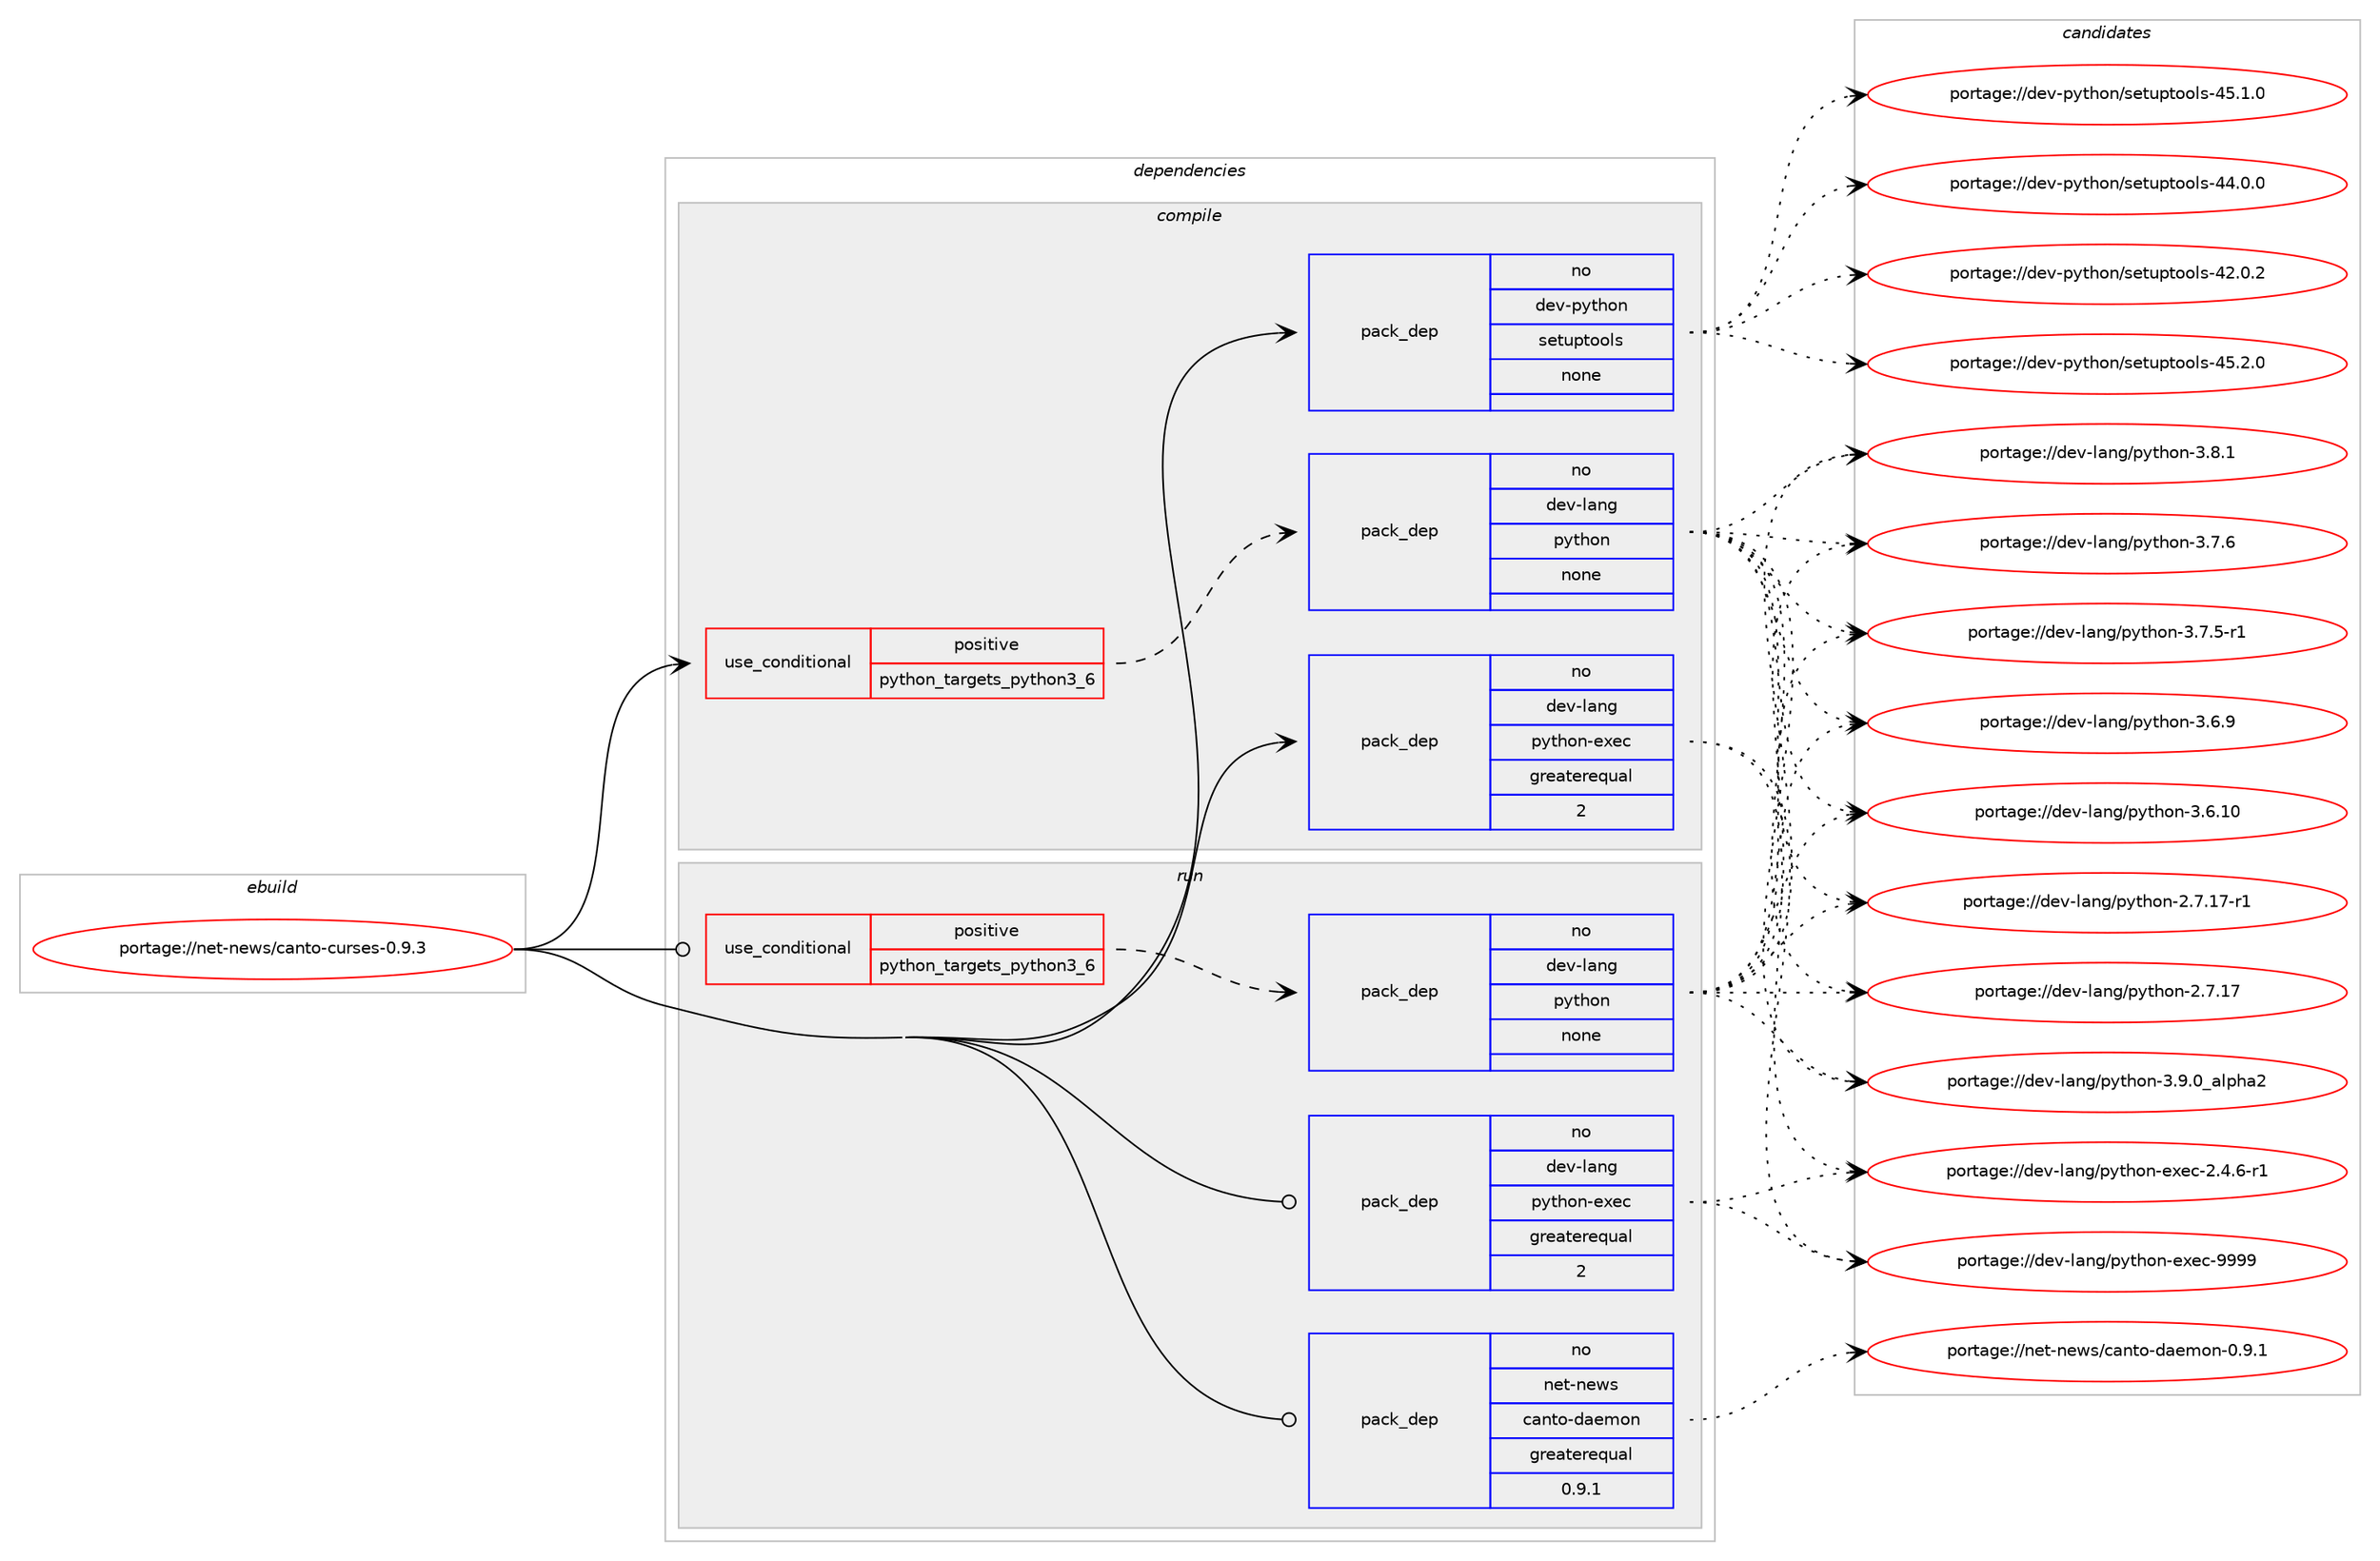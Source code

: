 digraph prolog {

# *************
# Graph options
# *************

newrank=true;
concentrate=true;
compound=true;
graph [rankdir=LR,fontname=Helvetica,fontsize=10,ranksep=1.5];#, ranksep=2.5, nodesep=0.2];
edge  [arrowhead=vee];
node  [fontname=Helvetica,fontsize=10];

# **********
# The ebuild
# **********

subgraph cluster_leftcol {
color=gray;
rank=same;
label=<<i>ebuild</i>>;
id [label="portage://net-news/canto-curses-0.9.3", color=red, width=4, href="../net-news/canto-curses-0.9.3.svg"];
}

# ****************
# The dependencies
# ****************

subgraph cluster_midcol {
color=gray;
label=<<i>dependencies</i>>;
subgraph cluster_compile {
fillcolor="#eeeeee";
style=filled;
label=<<i>compile</i>>;
subgraph cond24334 {
dependency119294 [label=<<TABLE BORDER="0" CELLBORDER="1" CELLSPACING="0" CELLPADDING="4"><TR><TD ROWSPAN="3" CELLPADDING="10">use_conditional</TD></TR><TR><TD>positive</TD></TR><TR><TD>python_targets_python3_6</TD></TR></TABLE>>, shape=none, color=red];
subgraph pack92995 {
dependency119295 [label=<<TABLE BORDER="0" CELLBORDER="1" CELLSPACING="0" CELLPADDING="4" WIDTH="220"><TR><TD ROWSPAN="6" CELLPADDING="30">pack_dep</TD></TR><TR><TD WIDTH="110">no</TD></TR><TR><TD>dev-lang</TD></TR><TR><TD>python</TD></TR><TR><TD>none</TD></TR><TR><TD></TD></TR></TABLE>>, shape=none, color=blue];
}
dependency119294:e -> dependency119295:w [weight=20,style="dashed",arrowhead="vee"];
}
id:e -> dependency119294:w [weight=20,style="solid",arrowhead="vee"];
subgraph pack92996 {
dependency119296 [label=<<TABLE BORDER="0" CELLBORDER="1" CELLSPACING="0" CELLPADDING="4" WIDTH="220"><TR><TD ROWSPAN="6" CELLPADDING="30">pack_dep</TD></TR><TR><TD WIDTH="110">no</TD></TR><TR><TD>dev-lang</TD></TR><TR><TD>python-exec</TD></TR><TR><TD>greaterequal</TD></TR><TR><TD>2</TD></TR></TABLE>>, shape=none, color=blue];
}
id:e -> dependency119296:w [weight=20,style="solid",arrowhead="vee"];
subgraph pack92997 {
dependency119297 [label=<<TABLE BORDER="0" CELLBORDER="1" CELLSPACING="0" CELLPADDING="4" WIDTH="220"><TR><TD ROWSPAN="6" CELLPADDING="30">pack_dep</TD></TR><TR><TD WIDTH="110">no</TD></TR><TR><TD>dev-python</TD></TR><TR><TD>setuptools</TD></TR><TR><TD>none</TD></TR><TR><TD></TD></TR></TABLE>>, shape=none, color=blue];
}
id:e -> dependency119297:w [weight=20,style="solid",arrowhead="vee"];
}
subgraph cluster_compileandrun {
fillcolor="#eeeeee";
style=filled;
label=<<i>compile and run</i>>;
}
subgraph cluster_run {
fillcolor="#eeeeee";
style=filled;
label=<<i>run</i>>;
subgraph cond24335 {
dependency119298 [label=<<TABLE BORDER="0" CELLBORDER="1" CELLSPACING="0" CELLPADDING="4"><TR><TD ROWSPAN="3" CELLPADDING="10">use_conditional</TD></TR><TR><TD>positive</TD></TR><TR><TD>python_targets_python3_6</TD></TR></TABLE>>, shape=none, color=red];
subgraph pack92998 {
dependency119299 [label=<<TABLE BORDER="0" CELLBORDER="1" CELLSPACING="0" CELLPADDING="4" WIDTH="220"><TR><TD ROWSPAN="6" CELLPADDING="30">pack_dep</TD></TR><TR><TD WIDTH="110">no</TD></TR><TR><TD>dev-lang</TD></TR><TR><TD>python</TD></TR><TR><TD>none</TD></TR><TR><TD></TD></TR></TABLE>>, shape=none, color=blue];
}
dependency119298:e -> dependency119299:w [weight=20,style="dashed",arrowhead="vee"];
}
id:e -> dependency119298:w [weight=20,style="solid",arrowhead="odot"];
subgraph pack92999 {
dependency119300 [label=<<TABLE BORDER="0" CELLBORDER="1" CELLSPACING="0" CELLPADDING="4" WIDTH="220"><TR><TD ROWSPAN="6" CELLPADDING="30">pack_dep</TD></TR><TR><TD WIDTH="110">no</TD></TR><TR><TD>dev-lang</TD></TR><TR><TD>python-exec</TD></TR><TR><TD>greaterequal</TD></TR><TR><TD>2</TD></TR></TABLE>>, shape=none, color=blue];
}
id:e -> dependency119300:w [weight=20,style="solid",arrowhead="odot"];
subgraph pack93000 {
dependency119301 [label=<<TABLE BORDER="0" CELLBORDER="1" CELLSPACING="0" CELLPADDING="4" WIDTH="220"><TR><TD ROWSPAN="6" CELLPADDING="30">pack_dep</TD></TR><TR><TD WIDTH="110">no</TD></TR><TR><TD>net-news</TD></TR><TR><TD>canto-daemon</TD></TR><TR><TD>greaterequal</TD></TR><TR><TD>0.9.1</TD></TR></TABLE>>, shape=none, color=blue];
}
id:e -> dependency119301:w [weight=20,style="solid",arrowhead="odot"];
}
}

# **************
# The candidates
# **************

subgraph cluster_choices {
rank=same;
color=gray;
label=<<i>candidates</i>>;

subgraph choice92995 {
color=black;
nodesep=1;
choice10010111845108971101034711212111610411111045514657464895971081121049750 [label="portage://dev-lang/python-3.9.0_alpha2", color=red, width=4,href="../dev-lang/python-3.9.0_alpha2.svg"];
choice100101118451089711010347112121116104111110455146564649 [label="portage://dev-lang/python-3.8.1", color=red, width=4,href="../dev-lang/python-3.8.1.svg"];
choice100101118451089711010347112121116104111110455146554654 [label="portage://dev-lang/python-3.7.6", color=red, width=4,href="../dev-lang/python-3.7.6.svg"];
choice1001011184510897110103471121211161041111104551465546534511449 [label="portage://dev-lang/python-3.7.5-r1", color=red, width=4,href="../dev-lang/python-3.7.5-r1.svg"];
choice100101118451089711010347112121116104111110455146544657 [label="portage://dev-lang/python-3.6.9", color=red, width=4,href="../dev-lang/python-3.6.9.svg"];
choice10010111845108971101034711212111610411111045514654464948 [label="portage://dev-lang/python-3.6.10", color=red, width=4,href="../dev-lang/python-3.6.10.svg"];
choice100101118451089711010347112121116104111110455046554649554511449 [label="portage://dev-lang/python-2.7.17-r1", color=red, width=4,href="../dev-lang/python-2.7.17-r1.svg"];
choice10010111845108971101034711212111610411111045504655464955 [label="portage://dev-lang/python-2.7.17", color=red, width=4,href="../dev-lang/python-2.7.17.svg"];
dependency119295:e -> choice10010111845108971101034711212111610411111045514657464895971081121049750:w [style=dotted,weight="100"];
dependency119295:e -> choice100101118451089711010347112121116104111110455146564649:w [style=dotted,weight="100"];
dependency119295:e -> choice100101118451089711010347112121116104111110455146554654:w [style=dotted,weight="100"];
dependency119295:e -> choice1001011184510897110103471121211161041111104551465546534511449:w [style=dotted,weight="100"];
dependency119295:e -> choice100101118451089711010347112121116104111110455146544657:w [style=dotted,weight="100"];
dependency119295:e -> choice10010111845108971101034711212111610411111045514654464948:w [style=dotted,weight="100"];
dependency119295:e -> choice100101118451089711010347112121116104111110455046554649554511449:w [style=dotted,weight="100"];
dependency119295:e -> choice10010111845108971101034711212111610411111045504655464955:w [style=dotted,weight="100"];
}
subgraph choice92996 {
color=black;
nodesep=1;
choice10010111845108971101034711212111610411111045101120101994557575757 [label="portage://dev-lang/python-exec-9999", color=red, width=4,href="../dev-lang/python-exec-9999.svg"];
choice10010111845108971101034711212111610411111045101120101994550465246544511449 [label="portage://dev-lang/python-exec-2.4.6-r1", color=red, width=4,href="../dev-lang/python-exec-2.4.6-r1.svg"];
dependency119296:e -> choice10010111845108971101034711212111610411111045101120101994557575757:w [style=dotted,weight="100"];
dependency119296:e -> choice10010111845108971101034711212111610411111045101120101994550465246544511449:w [style=dotted,weight="100"];
}
subgraph choice92997 {
color=black;
nodesep=1;
choice100101118451121211161041111104711510111611711211611111110811545525346504648 [label="portage://dev-python/setuptools-45.2.0", color=red, width=4,href="../dev-python/setuptools-45.2.0.svg"];
choice100101118451121211161041111104711510111611711211611111110811545525346494648 [label="portage://dev-python/setuptools-45.1.0", color=red, width=4,href="../dev-python/setuptools-45.1.0.svg"];
choice100101118451121211161041111104711510111611711211611111110811545525246484648 [label="portage://dev-python/setuptools-44.0.0", color=red, width=4,href="../dev-python/setuptools-44.0.0.svg"];
choice100101118451121211161041111104711510111611711211611111110811545525046484650 [label="portage://dev-python/setuptools-42.0.2", color=red, width=4,href="../dev-python/setuptools-42.0.2.svg"];
dependency119297:e -> choice100101118451121211161041111104711510111611711211611111110811545525346504648:w [style=dotted,weight="100"];
dependency119297:e -> choice100101118451121211161041111104711510111611711211611111110811545525346494648:w [style=dotted,weight="100"];
dependency119297:e -> choice100101118451121211161041111104711510111611711211611111110811545525246484648:w [style=dotted,weight="100"];
dependency119297:e -> choice100101118451121211161041111104711510111611711211611111110811545525046484650:w [style=dotted,weight="100"];
}
subgraph choice92998 {
color=black;
nodesep=1;
choice10010111845108971101034711212111610411111045514657464895971081121049750 [label="portage://dev-lang/python-3.9.0_alpha2", color=red, width=4,href="../dev-lang/python-3.9.0_alpha2.svg"];
choice100101118451089711010347112121116104111110455146564649 [label="portage://dev-lang/python-3.8.1", color=red, width=4,href="../dev-lang/python-3.8.1.svg"];
choice100101118451089711010347112121116104111110455146554654 [label="portage://dev-lang/python-3.7.6", color=red, width=4,href="../dev-lang/python-3.7.6.svg"];
choice1001011184510897110103471121211161041111104551465546534511449 [label="portage://dev-lang/python-3.7.5-r1", color=red, width=4,href="../dev-lang/python-3.7.5-r1.svg"];
choice100101118451089711010347112121116104111110455146544657 [label="portage://dev-lang/python-3.6.9", color=red, width=4,href="../dev-lang/python-3.6.9.svg"];
choice10010111845108971101034711212111610411111045514654464948 [label="portage://dev-lang/python-3.6.10", color=red, width=4,href="../dev-lang/python-3.6.10.svg"];
choice100101118451089711010347112121116104111110455046554649554511449 [label="portage://dev-lang/python-2.7.17-r1", color=red, width=4,href="../dev-lang/python-2.7.17-r1.svg"];
choice10010111845108971101034711212111610411111045504655464955 [label="portage://dev-lang/python-2.7.17", color=red, width=4,href="../dev-lang/python-2.7.17.svg"];
dependency119299:e -> choice10010111845108971101034711212111610411111045514657464895971081121049750:w [style=dotted,weight="100"];
dependency119299:e -> choice100101118451089711010347112121116104111110455146564649:w [style=dotted,weight="100"];
dependency119299:e -> choice100101118451089711010347112121116104111110455146554654:w [style=dotted,weight="100"];
dependency119299:e -> choice1001011184510897110103471121211161041111104551465546534511449:w [style=dotted,weight="100"];
dependency119299:e -> choice100101118451089711010347112121116104111110455146544657:w [style=dotted,weight="100"];
dependency119299:e -> choice10010111845108971101034711212111610411111045514654464948:w [style=dotted,weight="100"];
dependency119299:e -> choice100101118451089711010347112121116104111110455046554649554511449:w [style=dotted,weight="100"];
dependency119299:e -> choice10010111845108971101034711212111610411111045504655464955:w [style=dotted,weight="100"];
}
subgraph choice92999 {
color=black;
nodesep=1;
choice10010111845108971101034711212111610411111045101120101994557575757 [label="portage://dev-lang/python-exec-9999", color=red, width=4,href="../dev-lang/python-exec-9999.svg"];
choice10010111845108971101034711212111610411111045101120101994550465246544511449 [label="portage://dev-lang/python-exec-2.4.6-r1", color=red, width=4,href="../dev-lang/python-exec-2.4.6-r1.svg"];
dependency119300:e -> choice10010111845108971101034711212111610411111045101120101994557575757:w [style=dotted,weight="100"];
dependency119300:e -> choice10010111845108971101034711212111610411111045101120101994550465246544511449:w [style=dotted,weight="100"];
}
subgraph choice93000 {
color=black;
nodesep=1;
choice110101116451101011191154799971101161114510097101109111110454846574649 [label="portage://net-news/canto-daemon-0.9.1", color=red, width=4,href="../net-news/canto-daemon-0.9.1.svg"];
dependency119301:e -> choice110101116451101011191154799971101161114510097101109111110454846574649:w [style=dotted,weight="100"];
}
}

}
